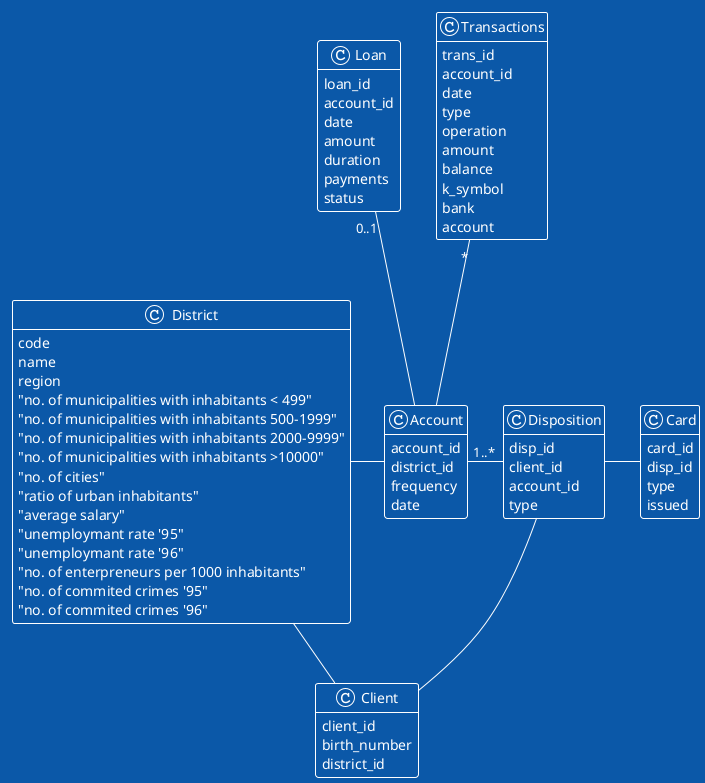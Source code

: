 @startuml

!theme amiga

hide empty members

class Account  {
  account_id
  district_id
  frequency
  date
}

class Card {
  card_id
  disp_id
  type
  issued
}

class Client {
  client_id
  birth_number
  district_id
}

class Disposition {
  disp_id
  client_id
  account_id
  type
}

class District {
  code
  name
  region
  "no. of municipalities with inhabitants < 499"
  "no. of municipalities with inhabitants 500-1999"
  "no. of municipalities with inhabitants 2000-9999"
  "no. of municipalities with inhabitants >10000"
  "no. of cities"
  "ratio of urban inhabitants"
  "average salary"
  "unemploymant rate '95"
  "unemploymant rate '96"
  "no. of enterpreneurs per 1000 inhabitants"
  "no. of commited crimes '95"
  "no. of commited crimes '96"
}

class Loan {
  loan_id
  account_id
  date
  amount
  duration
  payments
  status
}

class Transactions {
  trans_id
  account_id
  date
  type
  operation
  amount
  balance
  k_symbol
  bank
  account
}

Loan "0..1" --  Account
Transactions "*" -- Account

District -right- Client
Disposition -- Client
Account -left- District
Account -right- "1..*" Disposition

Disposition -right- Card

@enduml
